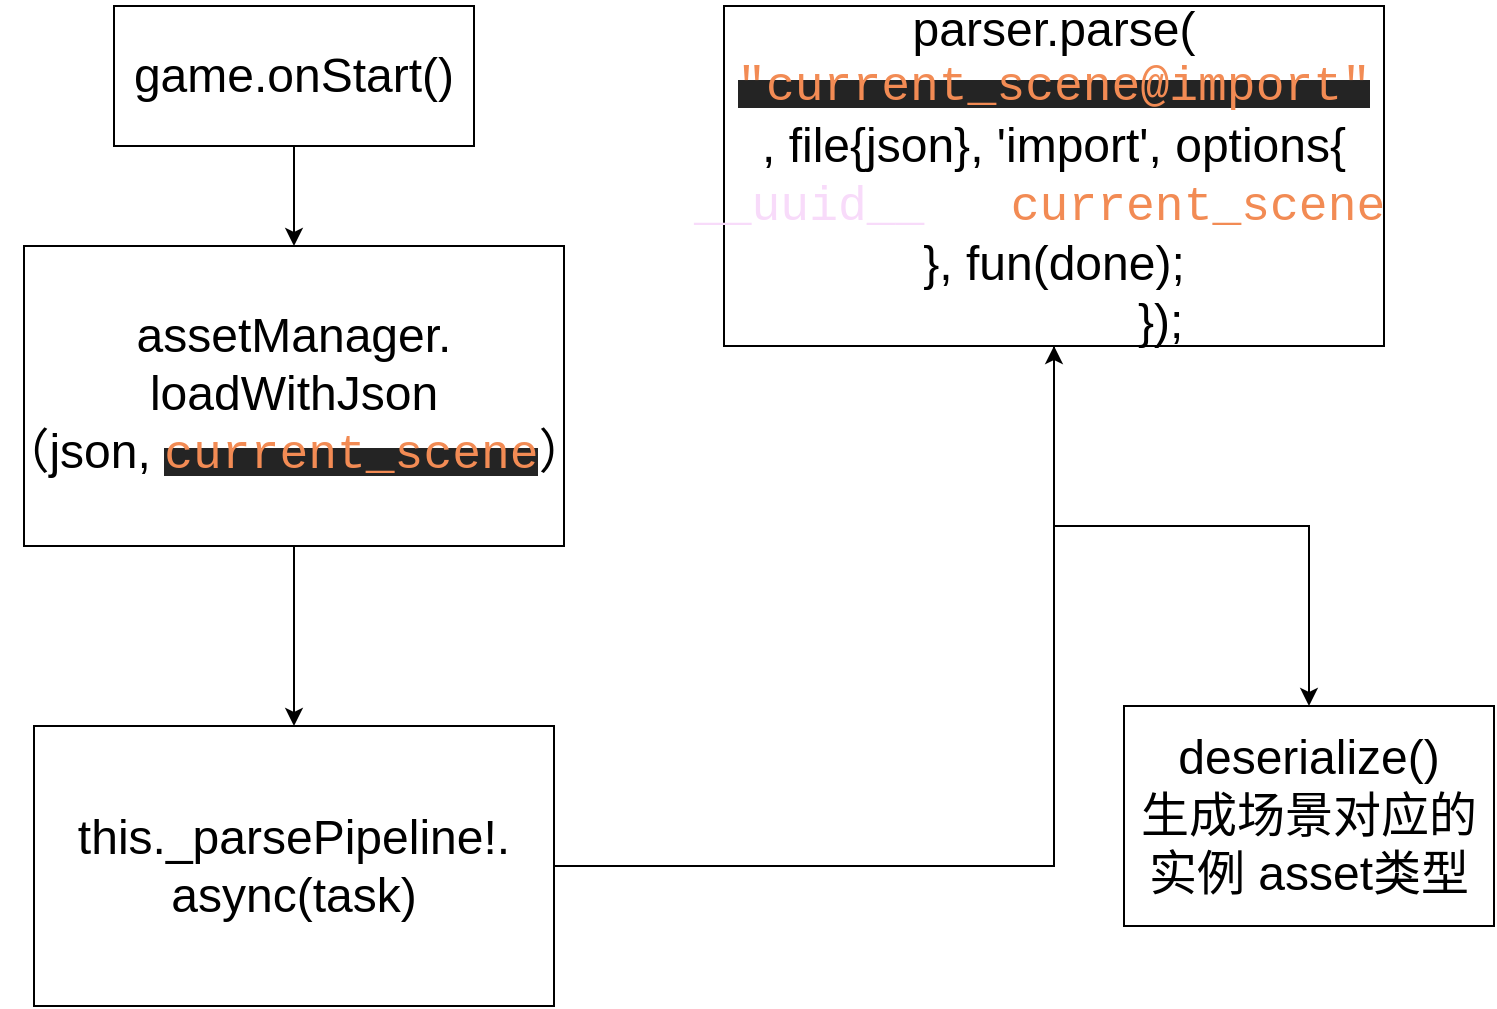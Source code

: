 <mxfile version="14.1.8" type="device"><diagram id="qQ84Ew0eq2V68pFsP5Cr" name="第 1 页"><mxGraphModel dx="1422" dy="822" grid="1" gridSize="10" guides="1" tooltips="1" connect="1" arrows="1" fold="1" page="1" pageScale="1" pageWidth="827" pageHeight="1169" math="0" shadow="0"><root><mxCell id="0"/><mxCell id="1" parent="0"/><mxCell id="xhqHFMunu310yuQwBq9D-2" style="edgeStyle=orthogonalEdgeStyle;rounded=0;orthogonalLoop=1;jettySize=auto;html=1;entryX=0.5;entryY=0;entryDx=0;entryDy=0;" edge="1" parent="1" source="lBjrfdIqh1cAFk3KfdRr-1" target="xhqHFMunu310yuQwBq9D-1"><mxGeometry relative="1" as="geometry"/></mxCell><mxCell id="lBjrfdIqh1cAFk3KfdRr-1" value="&lt;font style=&quot;font-size: 24px&quot;&gt;game.onStart()&lt;/font&gt;" style="rounded=0;whiteSpace=wrap;html=1;" parent="1" vertex="1"><mxGeometry x="95" y="10" width="180" height="70" as="geometry"/></mxCell><mxCell id="xhqHFMunu310yuQwBq9D-4" style="edgeStyle=orthogonalEdgeStyle;rounded=0;orthogonalLoop=1;jettySize=auto;html=1;exitX=0.5;exitY=1;exitDx=0;exitDy=0;entryX=0.5;entryY=0;entryDx=0;entryDy=0;" edge="1" parent="1" source="xhqHFMunu310yuQwBq9D-1" target="xhqHFMunu310yuQwBq9D-3"><mxGeometry relative="1" as="geometry"/></mxCell><mxCell id="xhqHFMunu310yuQwBq9D-1" value="&lt;font&gt;&lt;span style=&quot;font-size: 24px&quot;&gt;assetManager.&lt;/span&gt;&lt;br&gt;&lt;span style=&quot;font-size: 24px&quot;&gt;loadWithJson&lt;/span&gt;&lt;br&gt;&lt;span style=&quot;font-size: 24px&quot;&gt;（json,&amp;nbsp;&lt;/span&gt;&lt;span style=&quot;color: rgb(242 , 139 , 84) ; font-family: &amp;#34;consolas&amp;#34; , &amp;#34;lucida console&amp;#34; , &amp;#34;courier new&amp;#34; , monospace ; background-color: rgb(36 , 36 , 36)&quot;&gt;&lt;font style=&quot;font-size: 24px&quot;&gt;current_scene&lt;/font&gt;&lt;/span&gt;&lt;span style=&quot;font-size: 24px&quot;&gt;）&lt;/span&gt;&lt;/font&gt;" style="rounded=0;whiteSpace=wrap;html=1;" vertex="1" parent="1"><mxGeometry x="50" y="130" width="270" height="150" as="geometry"/></mxCell><mxCell id="xhqHFMunu310yuQwBq9D-6" style="edgeStyle=orthogonalEdgeStyle;rounded=0;orthogonalLoop=1;jettySize=auto;html=1;" edge="1" parent="1" source="xhqHFMunu310yuQwBq9D-3" target="xhqHFMunu310yuQwBq9D-5"><mxGeometry relative="1" as="geometry"/></mxCell><mxCell id="xhqHFMunu310yuQwBq9D-3" value="&lt;font style=&quot;font-size: 24px&quot;&gt;this._parsePipeline!.&lt;br&gt;async(task)&lt;/font&gt;" style="rounded=0;whiteSpace=wrap;html=1;" vertex="1" parent="1"><mxGeometry x="55" y="370" width="260" height="140" as="geometry"/></mxCell><mxCell id="xhqHFMunu310yuQwBq9D-8" value="" style="edgeStyle=orthogonalEdgeStyle;rounded=0;orthogonalLoop=1;jettySize=auto;html=1;" edge="1" parent="1" source="xhqHFMunu310yuQwBq9D-5" target="xhqHFMunu310yuQwBq9D-7"><mxGeometry relative="1" as="geometry"/></mxCell><mxCell id="xhqHFMunu310yuQwBq9D-5" value="&lt;div style=&quot;font-size: 24px&quot;&gt;&lt;font style=&quot;font-size: 24px&quot;&gt;parser.parse(&lt;/font&gt;&lt;/div&gt;&lt;span style=&quot;color: rgb(242 , 139 , 84) ; font-family: &amp;#34;consolas&amp;#34; , &amp;#34;lucida console&amp;#34; , &amp;#34;courier new&amp;#34; , monospace ; background-color: rgb(36 , 36 , 36)&quot;&gt;&lt;font style=&quot;font-size: 24px&quot;&gt;&quot;current_scene@import&quot;&lt;/font&gt;&lt;/span&gt;&lt;div style=&quot;font-size: 24px&quot;&gt;&lt;font style=&quot;font-size: 24px&quot;&gt;, file{json}, 'import', options{&lt;/font&gt;&lt;/div&gt;&lt;font style=&quot;font-size: 24px&quot;&gt;&lt;span class=&quot;name&quot; style=&quot;box-sizing: border-box ; min-width: 0px ; min-height: 0px ; color: rgb(248 , 219 , 250) ; font-family: &amp;#34;consolas&amp;#34; , &amp;#34;lucida console&amp;#34; , &amp;#34;courier new&amp;#34; , monospace ; text-align: left&quot;&gt;__uuid__&lt;/span&gt;&lt;span style=&quot;color: rgb(255 , 255 , 255) ; font-family: &amp;#34;consolas&amp;#34; , &amp;#34;lucida console&amp;#34; , &amp;#34;courier new&amp;#34; , monospace ; text-align: left&quot;&gt;:&amp;nbsp;&lt;/span&gt;&lt;span class=&quot;object-value-string value&quot; style=&quot;box-sizing: border-box ; min-width: 0px ; min-height: 0px ; color: rgb(242 , 139 , 84) ; font-family: &amp;#34;consolas&amp;#34; , &amp;#34;lucida console&amp;#34; , &amp;#34;courier new&amp;#34; , monospace ; text-align: left&quot;&gt;&lt;span class=&quot;object-value-string-quote&quot; style=&quot;box-sizing: border-box ; min-width: 0px ; min-height: 0px ; color: rgb(255 , 255 , 255)&quot;&gt;&quot;&lt;/span&gt;current_scene&lt;span class=&quot;object-value-string-quote&quot; style=&quot;box-sizing: border-box ; min-width: 0px ; min-height: 0px ; color: rgb(255 , 255 , 255)&quot;&gt;&quot;&lt;/span&gt;&lt;/span&gt;&lt;/font&gt;&lt;div style=&quot;font-size: 24px&quot;&gt;&lt;font style=&quot;font-size: 24px&quot;&gt;}, fun(done);&lt;/font&gt;&lt;/div&gt;&lt;div style=&quot;font-size: 24px&quot;&gt;&lt;font style=&quot;font-size: 24px&quot;&gt;&amp;nbsp; &amp;nbsp; &amp;nbsp; &amp;nbsp; &amp;nbsp; &amp;nbsp; &amp;nbsp; &amp;nbsp; });&lt;/font&gt;&lt;/div&gt;" style="rounded=0;whiteSpace=wrap;html=1;" vertex="1" parent="1"><mxGeometry x="400" y="10" width="330" height="170" as="geometry"/></mxCell><mxCell id="xhqHFMunu310yuQwBq9D-7" value="&lt;font style=&quot;font-size: 24px&quot;&gt;deserialize()&lt;br&gt;生成场景对应的实例&amp;nbsp;asset类型&lt;br&gt;&lt;/font&gt;" style="rounded=0;whiteSpace=wrap;html=1;" vertex="1" parent="1"><mxGeometry x="600" y="360" width="185" height="110" as="geometry"/></mxCell></root></mxGraphModel></diagram></mxfile>